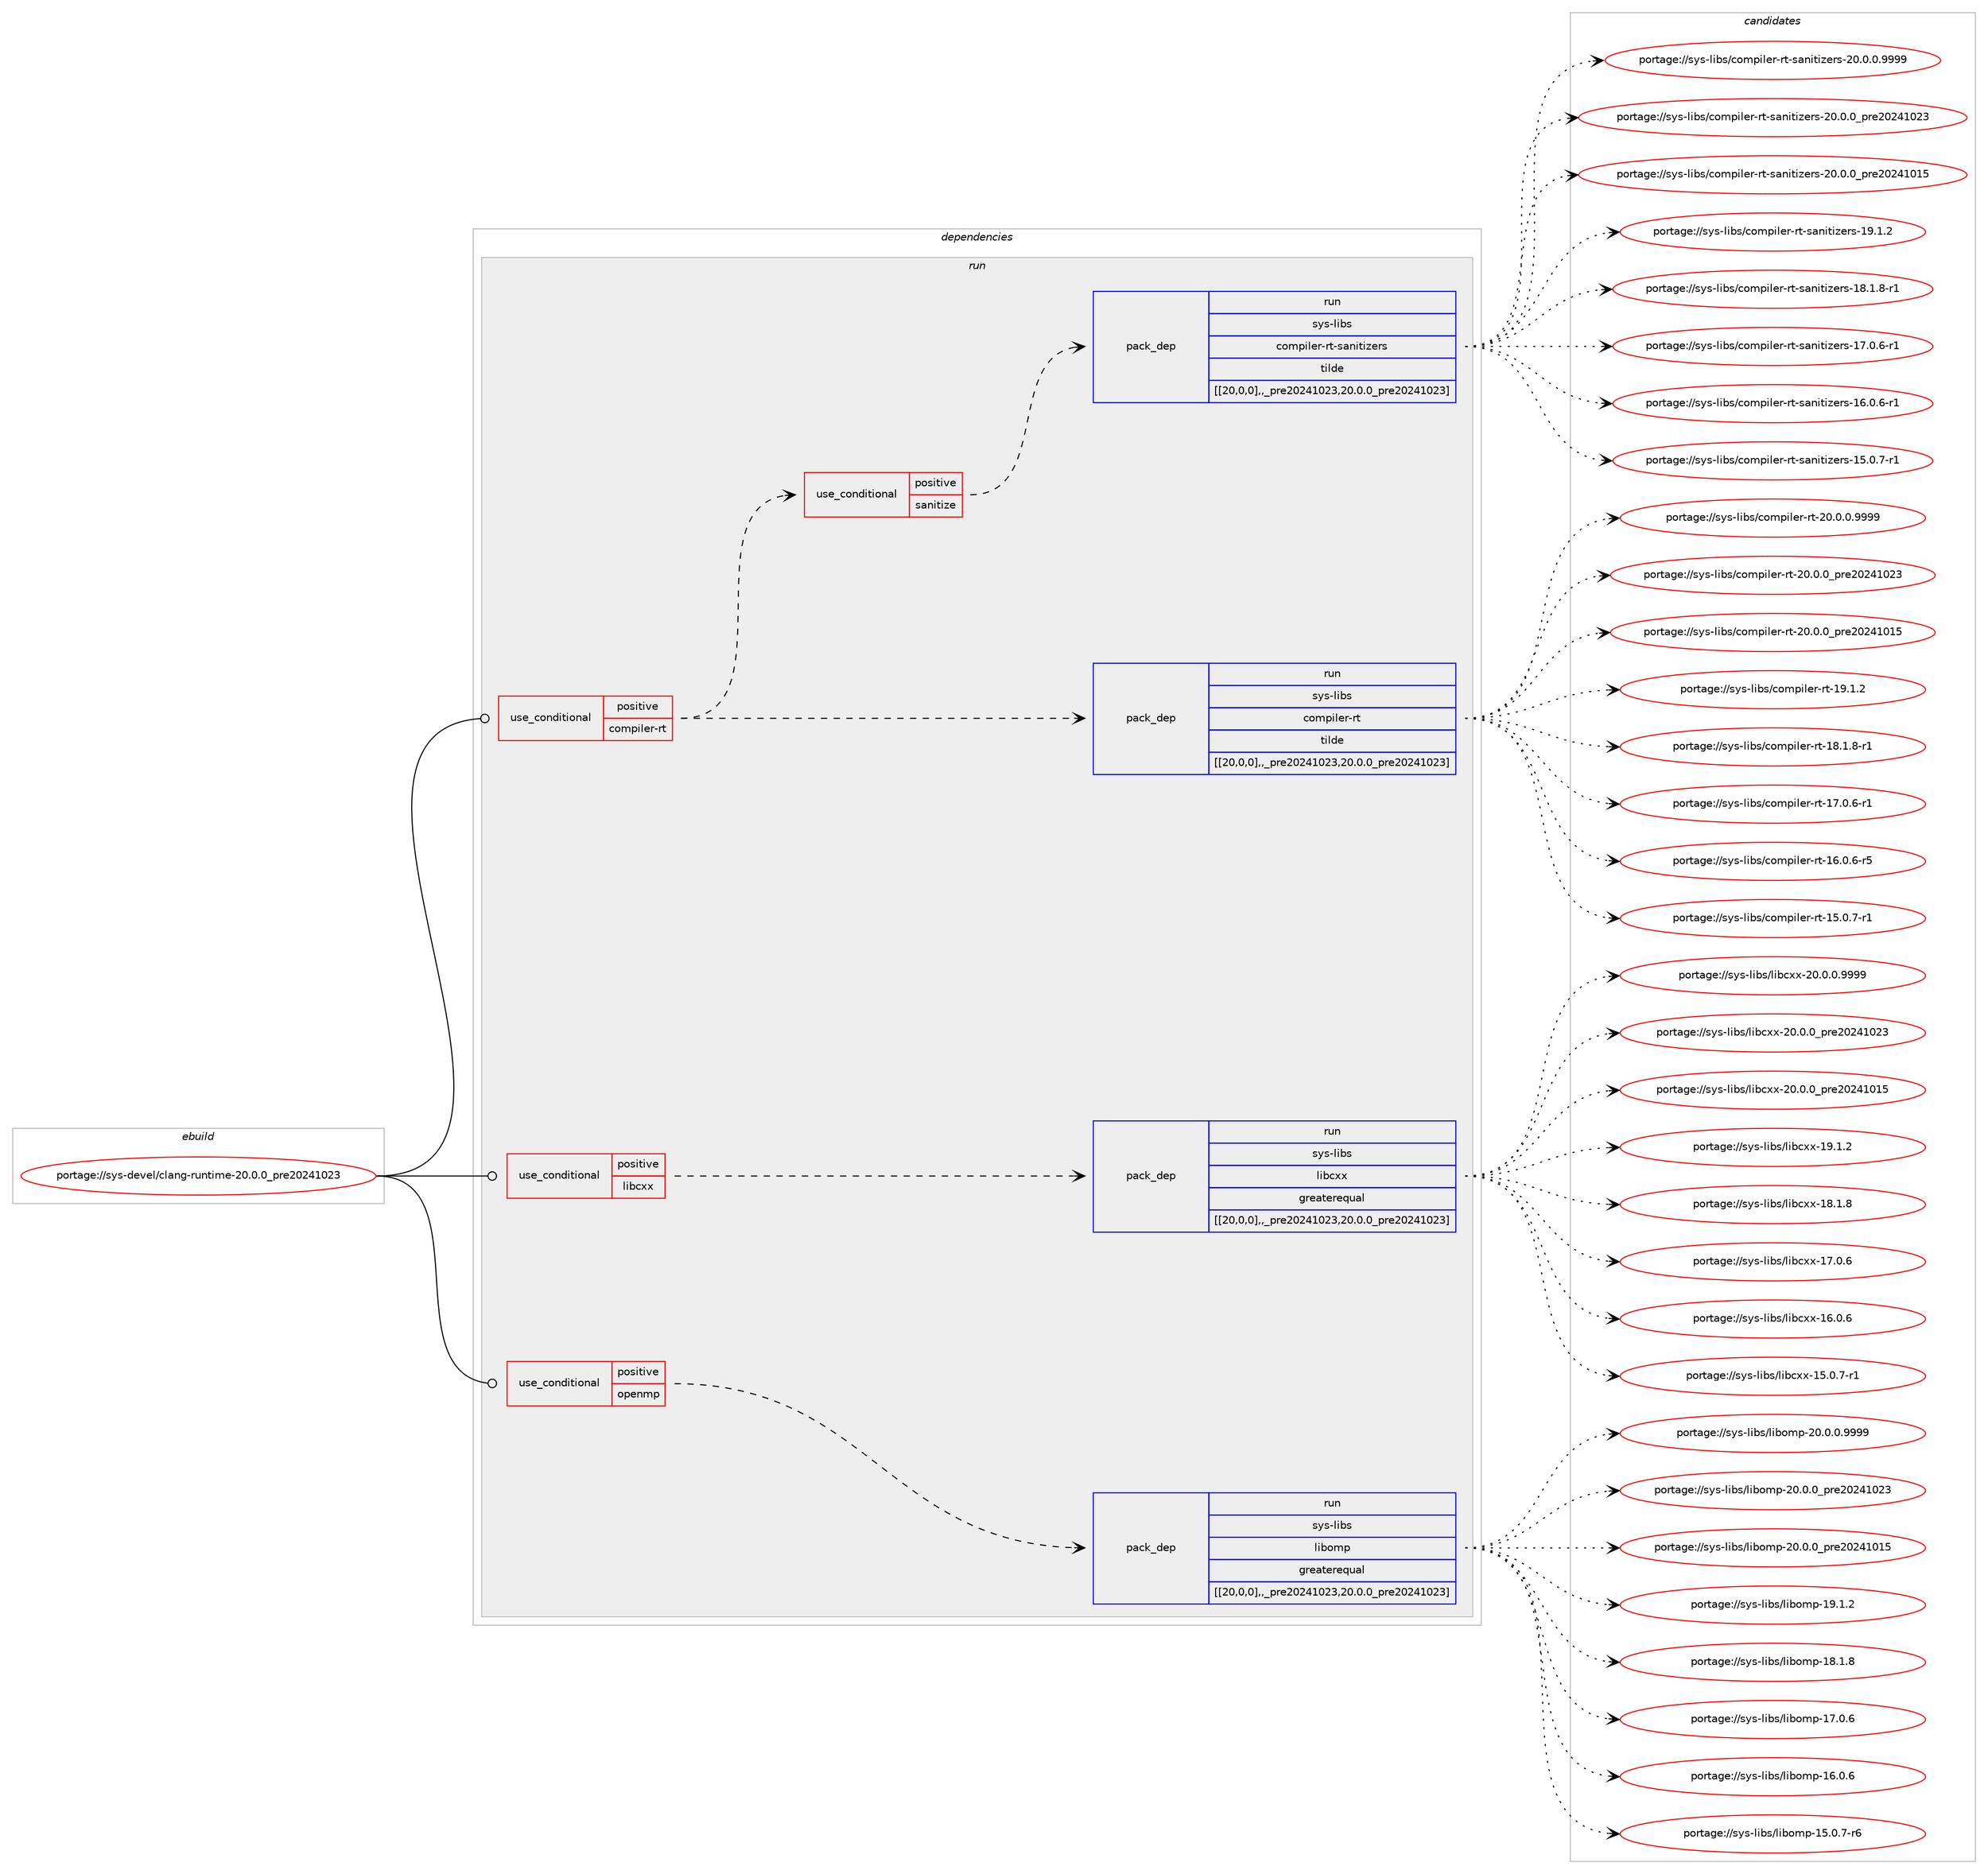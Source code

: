 digraph prolog {

# *************
# Graph options
# *************

newrank=true;
concentrate=true;
compound=true;
graph [rankdir=LR,fontname=Helvetica,fontsize=10,ranksep=1.5];#, ranksep=2.5, nodesep=0.2];
edge  [arrowhead=vee];
node  [fontname=Helvetica,fontsize=10];

# **********
# The ebuild
# **********

subgraph cluster_leftcol {
color=gray;
label=<<i>ebuild</i>>;
id [label="portage://sys-devel/clang-runtime-20.0.0_pre20241023", color=red, width=4, href="../sys-devel/clang-runtime-20.0.0_pre20241023.svg"];
}

# ****************
# The dependencies
# ****************

subgraph cluster_midcol {
color=gray;
label=<<i>dependencies</i>>;
subgraph cluster_compile {
fillcolor="#eeeeee";
style=filled;
label=<<i>compile</i>>;
}
subgraph cluster_compileandrun {
fillcolor="#eeeeee";
style=filled;
label=<<i>compile and run</i>>;
}
subgraph cluster_run {
fillcolor="#eeeeee";
style=filled;
label=<<i>run</i>>;
subgraph cond121562 {
dependency455669 [label=<<TABLE BORDER="0" CELLBORDER="1" CELLSPACING="0" CELLPADDING="4"><TR><TD ROWSPAN="3" CELLPADDING="10">use_conditional</TD></TR><TR><TD>positive</TD></TR><TR><TD>compiler-rt</TD></TR></TABLE>>, shape=none, color=red];
subgraph pack330908 {
dependency455736 [label=<<TABLE BORDER="0" CELLBORDER="1" CELLSPACING="0" CELLPADDING="4" WIDTH="220"><TR><TD ROWSPAN="6" CELLPADDING="30">pack_dep</TD></TR><TR><TD WIDTH="110">run</TD></TR><TR><TD>sys-libs</TD></TR><TR><TD>compiler-rt</TD></TR><TR><TD>tilde</TD></TR><TR><TD>[[20,0,0],,_pre20241023,20.0.0_pre20241023]</TD></TR></TABLE>>, shape=none, color=blue];
}
dependency455669:e -> dependency455736:w [weight=20,style="dashed",arrowhead="vee"];
subgraph cond121593 {
dependency455741 [label=<<TABLE BORDER="0" CELLBORDER="1" CELLSPACING="0" CELLPADDING="4"><TR><TD ROWSPAN="3" CELLPADDING="10">use_conditional</TD></TR><TR><TD>positive</TD></TR><TR><TD>sanitize</TD></TR></TABLE>>, shape=none, color=red];
subgraph pack330935 {
dependency455744 [label=<<TABLE BORDER="0" CELLBORDER="1" CELLSPACING="0" CELLPADDING="4" WIDTH="220"><TR><TD ROWSPAN="6" CELLPADDING="30">pack_dep</TD></TR><TR><TD WIDTH="110">run</TD></TR><TR><TD>sys-libs</TD></TR><TR><TD>compiler-rt-sanitizers</TD></TR><TR><TD>tilde</TD></TR><TR><TD>[[20,0,0],,_pre20241023,20.0.0_pre20241023]</TD></TR></TABLE>>, shape=none, color=blue];
}
dependency455741:e -> dependency455744:w [weight=20,style="dashed",arrowhead="vee"];
}
dependency455669:e -> dependency455741:w [weight=20,style="dashed",arrowhead="vee"];
}
id:e -> dependency455669:w [weight=20,style="solid",arrowhead="odot"];
subgraph cond121621 {
dependency455821 [label=<<TABLE BORDER="0" CELLBORDER="1" CELLSPACING="0" CELLPADDING="4"><TR><TD ROWSPAN="3" CELLPADDING="10">use_conditional</TD></TR><TR><TD>positive</TD></TR><TR><TD>libcxx</TD></TR></TABLE>>, shape=none, color=red];
subgraph pack331000 {
dependency455861 [label=<<TABLE BORDER="0" CELLBORDER="1" CELLSPACING="0" CELLPADDING="4" WIDTH="220"><TR><TD ROWSPAN="6" CELLPADDING="30">pack_dep</TD></TR><TR><TD WIDTH="110">run</TD></TR><TR><TD>sys-libs</TD></TR><TR><TD>libcxx</TD></TR><TR><TD>greaterequal</TD></TR><TR><TD>[[20,0,0],,_pre20241023,20.0.0_pre20241023]</TD></TR></TABLE>>, shape=none, color=blue];
}
dependency455821:e -> dependency455861:w [weight=20,style="dashed",arrowhead="vee"];
}
id:e -> dependency455821:w [weight=20,style="solid",arrowhead="odot"];
subgraph cond121652 {
dependency455943 [label=<<TABLE BORDER="0" CELLBORDER="1" CELLSPACING="0" CELLPADDING="4"><TR><TD ROWSPAN="3" CELLPADDING="10">use_conditional</TD></TR><TR><TD>positive</TD></TR><TR><TD>openmp</TD></TR></TABLE>>, shape=none, color=red];
subgraph pack331099 {
dependency455994 [label=<<TABLE BORDER="0" CELLBORDER="1" CELLSPACING="0" CELLPADDING="4" WIDTH="220"><TR><TD ROWSPAN="6" CELLPADDING="30">pack_dep</TD></TR><TR><TD WIDTH="110">run</TD></TR><TR><TD>sys-libs</TD></TR><TR><TD>libomp</TD></TR><TR><TD>greaterequal</TD></TR><TR><TD>[[20,0,0],,_pre20241023,20.0.0_pre20241023]</TD></TR></TABLE>>, shape=none, color=blue];
}
dependency455943:e -> dependency455994:w [weight=20,style="dashed",arrowhead="vee"];
}
id:e -> dependency455943:w [weight=20,style="solid",arrowhead="odot"];
}
}

# **************
# The candidates
# **************

subgraph cluster_choices {
rank=same;
color=gray;
label=<<i>candidates</i>>;

subgraph choice330321 {
color=black;
nodesep=1;
choice1151211154510810598115479911110911210510810111445114116455048464846484657575757 [label="portage://sys-libs/compiler-rt-20.0.0.9999", color=red, width=4,href="../sys-libs/compiler-rt-20.0.0.9999.svg"];
choice115121115451081059811547991111091121051081011144511411645504846484648951121141015048505249485051 [label="portage://sys-libs/compiler-rt-20.0.0_pre20241023", color=red, width=4,href="../sys-libs/compiler-rt-20.0.0_pre20241023.svg"];
choice115121115451081059811547991111091121051081011144511411645504846484648951121141015048505249484953 [label="portage://sys-libs/compiler-rt-20.0.0_pre20241015", color=red, width=4,href="../sys-libs/compiler-rt-20.0.0_pre20241015.svg"];
choice115121115451081059811547991111091121051081011144511411645495746494650 [label="portage://sys-libs/compiler-rt-19.1.2", color=red, width=4,href="../sys-libs/compiler-rt-19.1.2.svg"];
choice1151211154510810598115479911110911210510810111445114116454956464946564511449 [label="portage://sys-libs/compiler-rt-18.1.8-r1", color=red, width=4,href="../sys-libs/compiler-rt-18.1.8-r1.svg"];
choice1151211154510810598115479911110911210510810111445114116454955464846544511449 [label="portage://sys-libs/compiler-rt-17.0.6-r1", color=red, width=4,href="../sys-libs/compiler-rt-17.0.6-r1.svg"];
choice1151211154510810598115479911110911210510810111445114116454954464846544511453 [label="portage://sys-libs/compiler-rt-16.0.6-r5", color=red, width=4,href="../sys-libs/compiler-rt-16.0.6-r5.svg"];
choice1151211154510810598115479911110911210510810111445114116454953464846554511449 [label="portage://sys-libs/compiler-rt-15.0.7-r1", color=red, width=4,href="../sys-libs/compiler-rt-15.0.7-r1.svg"];
dependency455736:e -> choice1151211154510810598115479911110911210510810111445114116455048464846484657575757:w [style=dotted,weight="100"];
dependency455736:e -> choice115121115451081059811547991111091121051081011144511411645504846484648951121141015048505249485051:w [style=dotted,weight="100"];
dependency455736:e -> choice115121115451081059811547991111091121051081011144511411645504846484648951121141015048505249484953:w [style=dotted,weight="100"];
dependency455736:e -> choice115121115451081059811547991111091121051081011144511411645495746494650:w [style=dotted,weight="100"];
dependency455736:e -> choice1151211154510810598115479911110911210510810111445114116454956464946564511449:w [style=dotted,weight="100"];
dependency455736:e -> choice1151211154510810598115479911110911210510810111445114116454955464846544511449:w [style=dotted,weight="100"];
dependency455736:e -> choice1151211154510810598115479911110911210510810111445114116454954464846544511453:w [style=dotted,weight="100"];
dependency455736:e -> choice1151211154510810598115479911110911210510810111445114116454953464846554511449:w [style=dotted,weight="100"];
}
subgraph choice330330 {
color=black;
nodesep=1;
choice11512111545108105981154799111109112105108101114451141164511597110105116105122101114115455048464846484657575757 [label="portage://sys-libs/compiler-rt-sanitizers-20.0.0.9999", color=red, width=4,href="../sys-libs/compiler-rt-sanitizers-20.0.0.9999.svg"];
choice1151211154510810598115479911110911210510810111445114116451159711010511610512210111411545504846484648951121141015048505249485051 [label="portage://sys-libs/compiler-rt-sanitizers-20.0.0_pre20241023", color=red, width=4,href="../sys-libs/compiler-rt-sanitizers-20.0.0_pre20241023.svg"];
choice1151211154510810598115479911110911210510810111445114116451159711010511610512210111411545504846484648951121141015048505249484953 [label="portage://sys-libs/compiler-rt-sanitizers-20.0.0_pre20241015", color=red, width=4,href="../sys-libs/compiler-rt-sanitizers-20.0.0_pre20241015.svg"];
choice1151211154510810598115479911110911210510810111445114116451159711010511610512210111411545495746494650 [label="portage://sys-libs/compiler-rt-sanitizers-19.1.2", color=red, width=4,href="../sys-libs/compiler-rt-sanitizers-19.1.2.svg"];
choice11512111545108105981154799111109112105108101114451141164511597110105116105122101114115454956464946564511449 [label="portage://sys-libs/compiler-rt-sanitizers-18.1.8-r1", color=red, width=4,href="../sys-libs/compiler-rt-sanitizers-18.1.8-r1.svg"];
choice11512111545108105981154799111109112105108101114451141164511597110105116105122101114115454955464846544511449 [label="portage://sys-libs/compiler-rt-sanitizers-17.0.6-r1", color=red, width=4,href="../sys-libs/compiler-rt-sanitizers-17.0.6-r1.svg"];
choice11512111545108105981154799111109112105108101114451141164511597110105116105122101114115454954464846544511449 [label="portage://sys-libs/compiler-rt-sanitizers-16.0.6-r1", color=red, width=4,href="../sys-libs/compiler-rt-sanitizers-16.0.6-r1.svg"];
choice11512111545108105981154799111109112105108101114451141164511597110105116105122101114115454953464846554511449 [label="portage://sys-libs/compiler-rt-sanitizers-15.0.7-r1", color=red, width=4,href="../sys-libs/compiler-rt-sanitizers-15.0.7-r1.svg"];
dependency455744:e -> choice11512111545108105981154799111109112105108101114451141164511597110105116105122101114115455048464846484657575757:w [style=dotted,weight="100"];
dependency455744:e -> choice1151211154510810598115479911110911210510810111445114116451159711010511610512210111411545504846484648951121141015048505249485051:w [style=dotted,weight="100"];
dependency455744:e -> choice1151211154510810598115479911110911210510810111445114116451159711010511610512210111411545504846484648951121141015048505249484953:w [style=dotted,weight="100"];
dependency455744:e -> choice1151211154510810598115479911110911210510810111445114116451159711010511610512210111411545495746494650:w [style=dotted,weight="100"];
dependency455744:e -> choice11512111545108105981154799111109112105108101114451141164511597110105116105122101114115454956464946564511449:w [style=dotted,weight="100"];
dependency455744:e -> choice11512111545108105981154799111109112105108101114451141164511597110105116105122101114115454955464846544511449:w [style=dotted,weight="100"];
dependency455744:e -> choice11512111545108105981154799111109112105108101114451141164511597110105116105122101114115454954464846544511449:w [style=dotted,weight="100"];
dependency455744:e -> choice11512111545108105981154799111109112105108101114451141164511597110105116105122101114115454953464846554511449:w [style=dotted,weight="100"];
}
subgraph choice330370 {
color=black;
nodesep=1;
choice1151211154510810598115471081059899120120455048464846484657575757 [label="portage://sys-libs/libcxx-20.0.0.9999", color=red, width=4,href="../sys-libs/libcxx-20.0.0.9999.svg"];
choice115121115451081059811547108105989912012045504846484648951121141015048505249485051 [label="portage://sys-libs/libcxx-20.0.0_pre20241023", color=red, width=4,href="../sys-libs/libcxx-20.0.0_pre20241023.svg"];
choice115121115451081059811547108105989912012045504846484648951121141015048505249484953 [label="portage://sys-libs/libcxx-20.0.0_pre20241015", color=red, width=4,href="../sys-libs/libcxx-20.0.0_pre20241015.svg"];
choice115121115451081059811547108105989912012045495746494650 [label="portage://sys-libs/libcxx-19.1.2", color=red, width=4,href="../sys-libs/libcxx-19.1.2.svg"];
choice115121115451081059811547108105989912012045495646494656 [label="portage://sys-libs/libcxx-18.1.8", color=red, width=4,href="../sys-libs/libcxx-18.1.8.svg"];
choice115121115451081059811547108105989912012045495546484654 [label="portage://sys-libs/libcxx-17.0.6", color=red, width=4,href="../sys-libs/libcxx-17.0.6.svg"];
choice115121115451081059811547108105989912012045495446484654 [label="portage://sys-libs/libcxx-16.0.6", color=red, width=4,href="../sys-libs/libcxx-16.0.6.svg"];
choice1151211154510810598115471081059899120120454953464846554511449 [label="portage://sys-libs/libcxx-15.0.7-r1", color=red, width=4,href="../sys-libs/libcxx-15.0.7-r1.svg"];
dependency455861:e -> choice1151211154510810598115471081059899120120455048464846484657575757:w [style=dotted,weight="100"];
dependency455861:e -> choice115121115451081059811547108105989912012045504846484648951121141015048505249485051:w [style=dotted,weight="100"];
dependency455861:e -> choice115121115451081059811547108105989912012045504846484648951121141015048505249484953:w [style=dotted,weight="100"];
dependency455861:e -> choice115121115451081059811547108105989912012045495746494650:w [style=dotted,weight="100"];
dependency455861:e -> choice115121115451081059811547108105989912012045495646494656:w [style=dotted,weight="100"];
dependency455861:e -> choice115121115451081059811547108105989912012045495546484654:w [style=dotted,weight="100"];
dependency455861:e -> choice115121115451081059811547108105989912012045495446484654:w [style=dotted,weight="100"];
dependency455861:e -> choice1151211154510810598115471081059899120120454953464846554511449:w [style=dotted,weight="100"];
}
subgraph choice330388 {
color=black;
nodesep=1;
choice11512111545108105981154710810598111109112455048464846484657575757 [label="portage://sys-libs/libomp-20.0.0.9999", color=red, width=4,href="../sys-libs/libomp-20.0.0.9999.svg"];
choice1151211154510810598115471081059811110911245504846484648951121141015048505249485051 [label="portage://sys-libs/libomp-20.0.0_pre20241023", color=red, width=4,href="../sys-libs/libomp-20.0.0_pre20241023.svg"];
choice1151211154510810598115471081059811110911245504846484648951121141015048505249484953 [label="portage://sys-libs/libomp-20.0.0_pre20241015", color=red, width=4,href="../sys-libs/libomp-20.0.0_pre20241015.svg"];
choice1151211154510810598115471081059811110911245495746494650 [label="portage://sys-libs/libomp-19.1.2", color=red, width=4,href="../sys-libs/libomp-19.1.2.svg"];
choice1151211154510810598115471081059811110911245495646494656 [label="portage://sys-libs/libomp-18.1.8", color=red, width=4,href="../sys-libs/libomp-18.1.8.svg"];
choice1151211154510810598115471081059811110911245495546484654 [label="portage://sys-libs/libomp-17.0.6", color=red, width=4,href="../sys-libs/libomp-17.0.6.svg"];
choice1151211154510810598115471081059811110911245495446484654 [label="portage://sys-libs/libomp-16.0.6", color=red, width=4,href="../sys-libs/libomp-16.0.6.svg"];
choice11512111545108105981154710810598111109112454953464846554511454 [label="portage://sys-libs/libomp-15.0.7-r6", color=red, width=4,href="../sys-libs/libomp-15.0.7-r6.svg"];
dependency455994:e -> choice11512111545108105981154710810598111109112455048464846484657575757:w [style=dotted,weight="100"];
dependency455994:e -> choice1151211154510810598115471081059811110911245504846484648951121141015048505249485051:w [style=dotted,weight="100"];
dependency455994:e -> choice1151211154510810598115471081059811110911245504846484648951121141015048505249484953:w [style=dotted,weight="100"];
dependency455994:e -> choice1151211154510810598115471081059811110911245495746494650:w [style=dotted,weight="100"];
dependency455994:e -> choice1151211154510810598115471081059811110911245495646494656:w [style=dotted,weight="100"];
dependency455994:e -> choice1151211154510810598115471081059811110911245495546484654:w [style=dotted,weight="100"];
dependency455994:e -> choice1151211154510810598115471081059811110911245495446484654:w [style=dotted,weight="100"];
dependency455994:e -> choice11512111545108105981154710810598111109112454953464846554511454:w [style=dotted,weight="100"];
}
}

}
